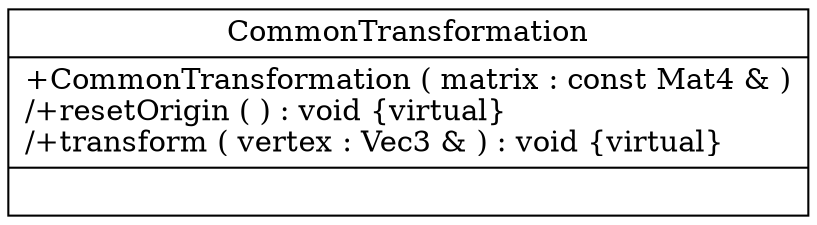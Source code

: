 digraph CommonTransformation
{
graph [ rankdir="RL" ]
"d1/d3e/class_common_transformation" [ label="CommonTransformation\n|+CommonTransformation ( matrix : const Mat4 & )\l/+resetOrigin (  ) : void \{virtual\}\l/+transform ( vertex : Vec3 & ) : void \{virtual\}\l|" shape="record" ]
}